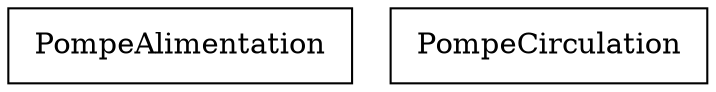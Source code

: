 digraph {
PompeAlimentation [ label=" PompeAlimentation " shape= box ]
PompeCirculation [ label=" PompeCirculation " shape= box ]

}
